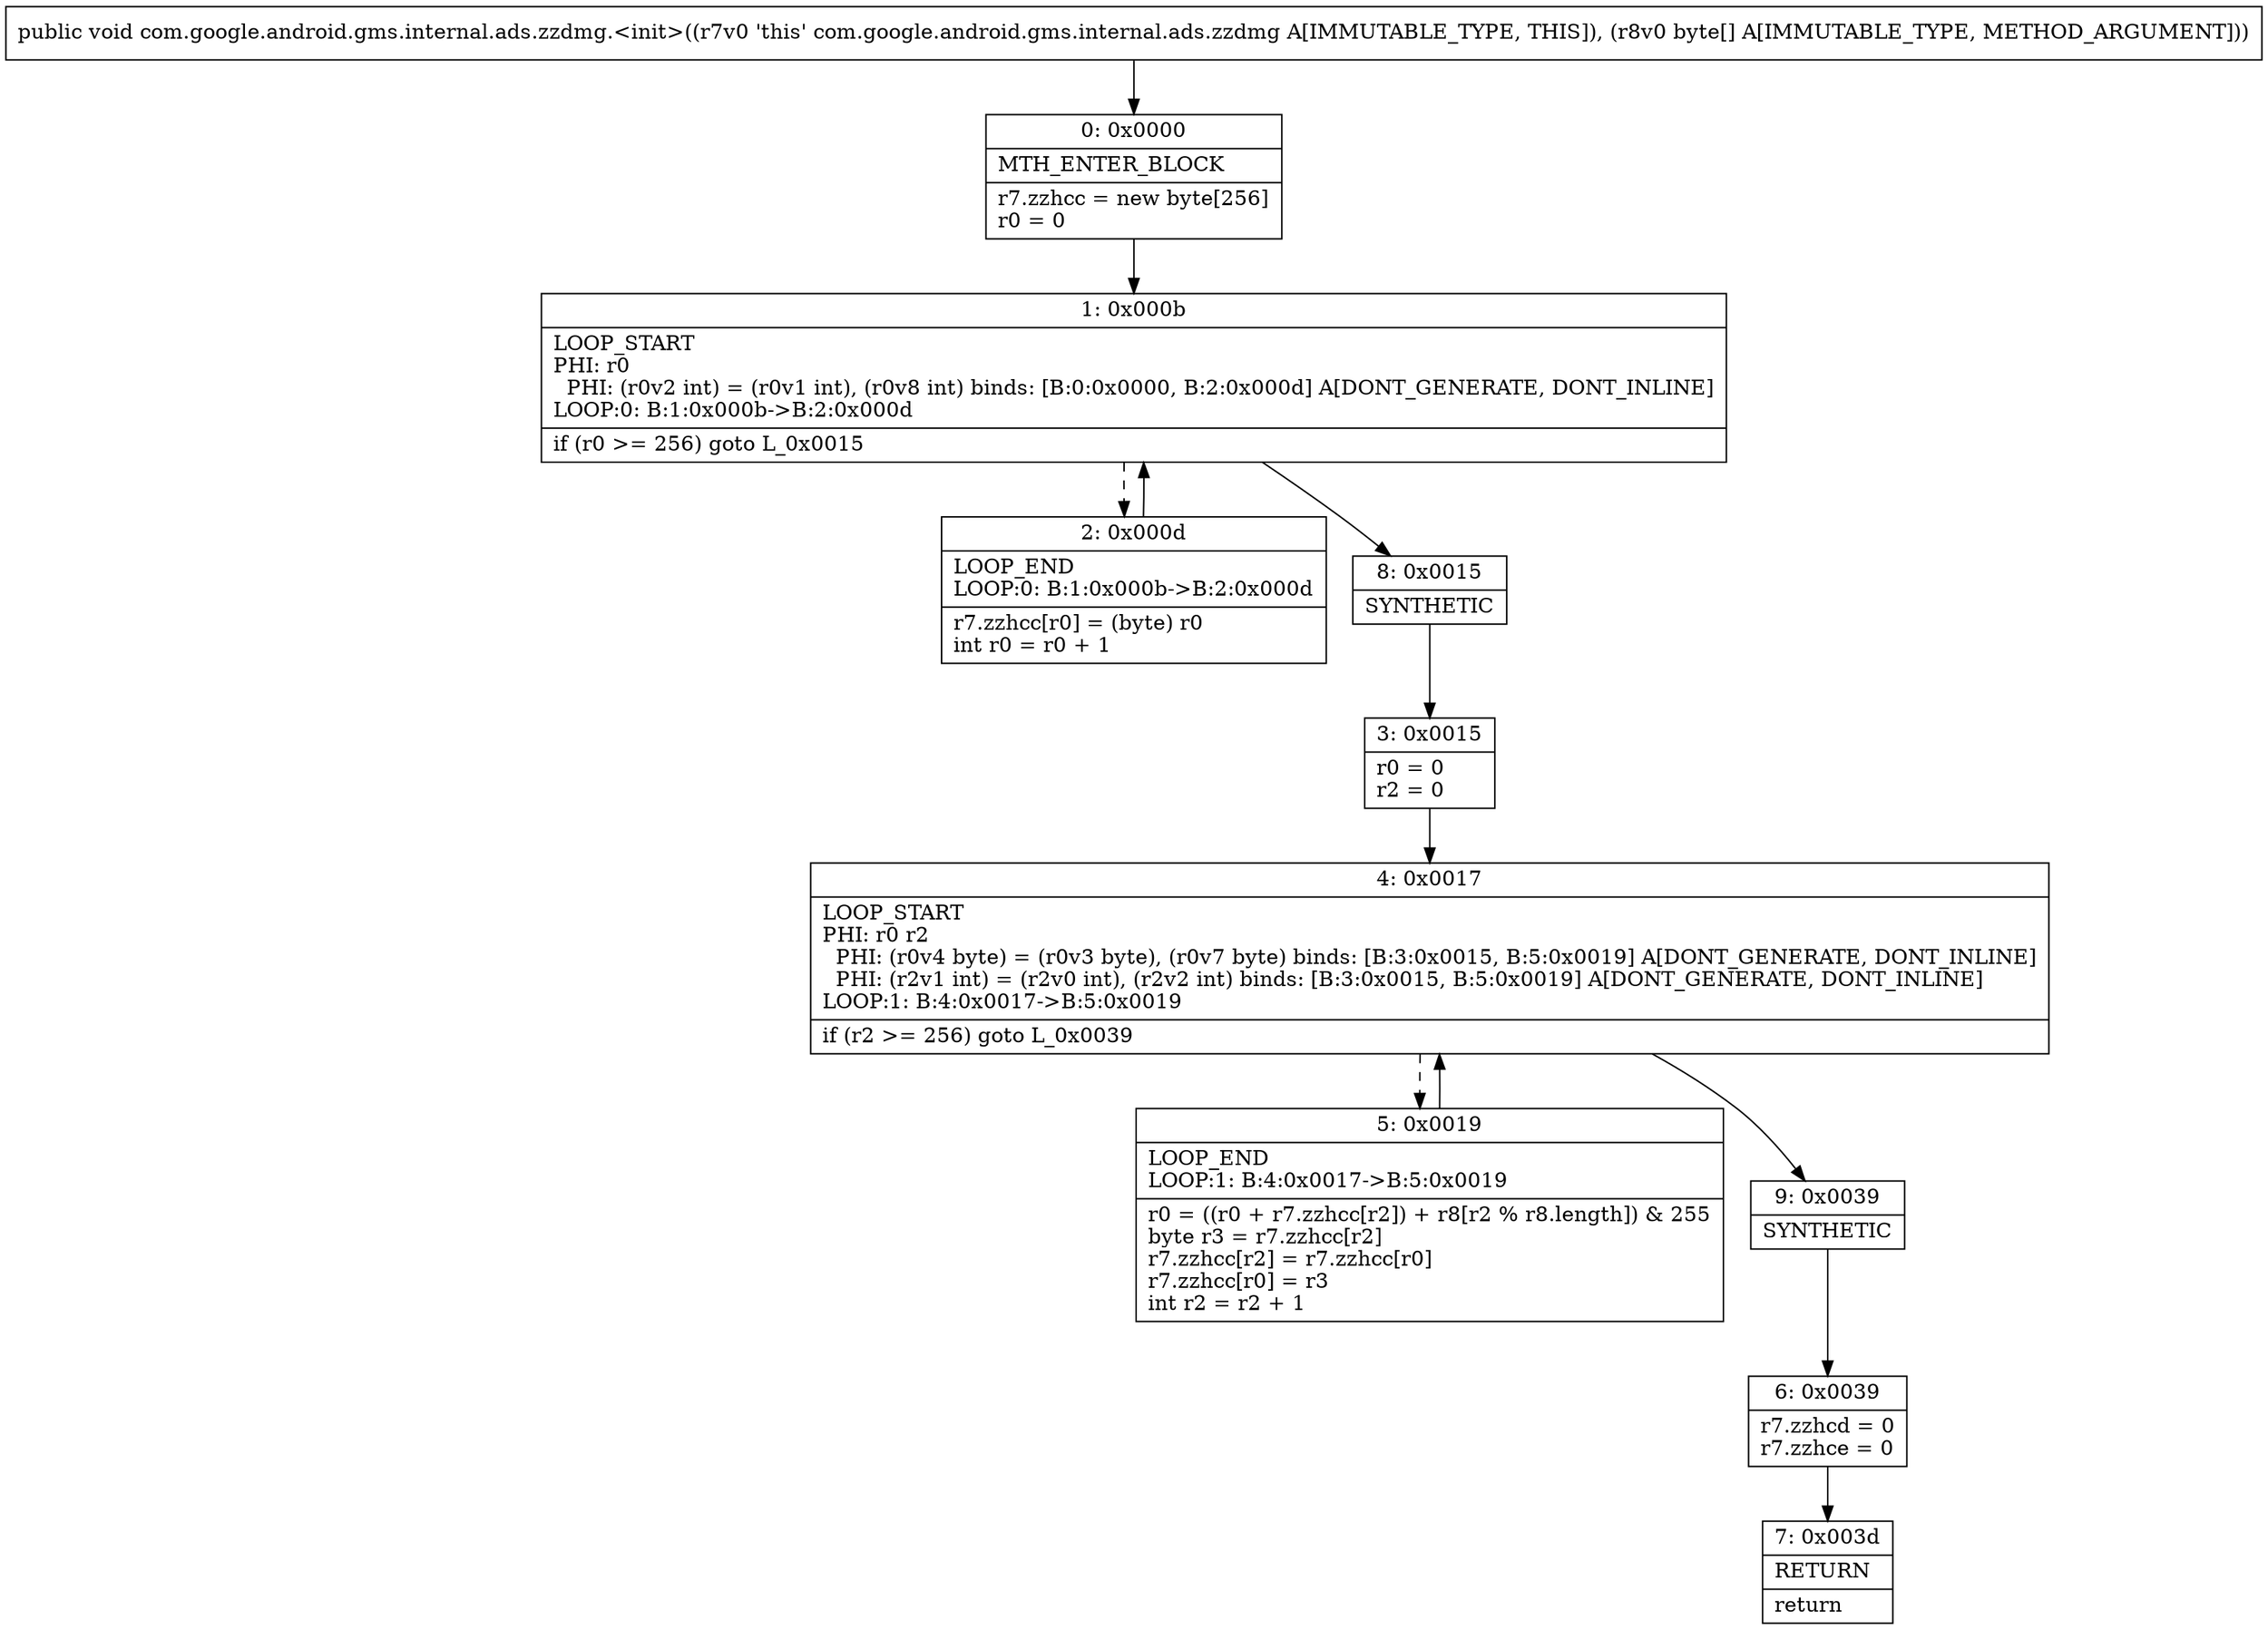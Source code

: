 digraph "CFG forcom.google.android.gms.internal.ads.zzdmg.\<init\>([B)V" {
Node_0 [shape=record,label="{0\:\ 0x0000|MTH_ENTER_BLOCK\l|r7.zzhcc = new byte[256]\lr0 = 0\l}"];
Node_1 [shape=record,label="{1\:\ 0x000b|LOOP_START\lPHI: r0 \l  PHI: (r0v2 int) = (r0v1 int), (r0v8 int) binds: [B:0:0x0000, B:2:0x000d] A[DONT_GENERATE, DONT_INLINE]\lLOOP:0: B:1:0x000b\-\>B:2:0x000d\l|if (r0 \>= 256) goto L_0x0015\l}"];
Node_2 [shape=record,label="{2\:\ 0x000d|LOOP_END\lLOOP:0: B:1:0x000b\-\>B:2:0x000d\l|r7.zzhcc[r0] = (byte) r0\lint r0 = r0 + 1\l}"];
Node_3 [shape=record,label="{3\:\ 0x0015|r0 = 0\lr2 = 0\l}"];
Node_4 [shape=record,label="{4\:\ 0x0017|LOOP_START\lPHI: r0 r2 \l  PHI: (r0v4 byte) = (r0v3 byte), (r0v7 byte) binds: [B:3:0x0015, B:5:0x0019] A[DONT_GENERATE, DONT_INLINE]\l  PHI: (r2v1 int) = (r2v0 int), (r2v2 int) binds: [B:3:0x0015, B:5:0x0019] A[DONT_GENERATE, DONT_INLINE]\lLOOP:1: B:4:0x0017\-\>B:5:0x0019\l|if (r2 \>= 256) goto L_0x0039\l}"];
Node_5 [shape=record,label="{5\:\ 0x0019|LOOP_END\lLOOP:1: B:4:0x0017\-\>B:5:0x0019\l|r0 = ((r0 + r7.zzhcc[r2]) + r8[r2 % r8.length]) & 255\lbyte r3 = r7.zzhcc[r2]\lr7.zzhcc[r2] = r7.zzhcc[r0]\lr7.zzhcc[r0] = r3\lint r2 = r2 + 1\l}"];
Node_6 [shape=record,label="{6\:\ 0x0039|r7.zzhcd = 0\lr7.zzhce = 0\l}"];
Node_7 [shape=record,label="{7\:\ 0x003d|RETURN\l|return\l}"];
Node_8 [shape=record,label="{8\:\ 0x0015|SYNTHETIC\l}"];
Node_9 [shape=record,label="{9\:\ 0x0039|SYNTHETIC\l}"];
MethodNode[shape=record,label="{public void com.google.android.gms.internal.ads.zzdmg.\<init\>((r7v0 'this' com.google.android.gms.internal.ads.zzdmg A[IMMUTABLE_TYPE, THIS]), (r8v0 byte[] A[IMMUTABLE_TYPE, METHOD_ARGUMENT])) }"];
MethodNode -> Node_0;
Node_0 -> Node_1;
Node_1 -> Node_2[style=dashed];
Node_1 -> Node_8;
Node_2 -> Node_1;
Node_3 -> Node_4;
Node_4 -> Node_5[style=dashed];
Node_4 -> Node_9;
Node_5 -> Node_4;
Node_6 -> Node_7;
Node_8 -> Node_3;
Node_9 -> Node_6;
}

